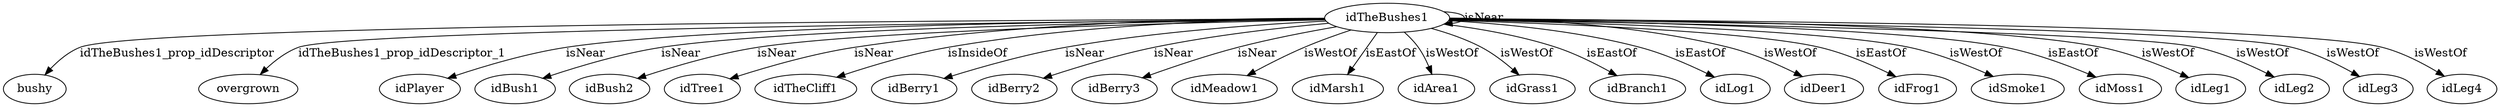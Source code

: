 digraph  {
idTheBushes1 [node_type=entity_node];
bushy [node_type=property_node];
overgrown [node_type=property_node];
idPlayer [node_type=entity_node];
idBush1 [node_type=entity_node];
idBush2 [node_type=entity_node];
idTree1 [node_type=entity_node];
idTheCliff1 [node_type=entity_node];
idBerry1 [node_type=entity_node];
idBerry2 [node_type=entity_node];
idBerry3 [node_type=entity_node];
idMeadow1 [node_type=entity_node];
idMarsh1 [node_type=entity_node];
idArea1 [node_type=entity_node];
idGrass1 [node_type=entity_node];
idBranch1 [node_type=entity_node];
idLog1 [node_type=entity_node];
idDeer1 [node_type=entity_node];
idFrog1 [node_type=entity_node];
idSmoke1 [node_type=entity_node];
idMoss1 [node_type=entity_node];
idLeg1 [node_type=entity_node];
idLeg2 [node_type=entity_node];
idLeg3 [node_type=entity_node];
idLeg4 [node_type=entity_node];
idTheBushes1 -> bushy  [edge_type=property, label=idTheBushes1_prop_idDescriptor];
idTheBushes1 -> overgrown  [edge_type=property, label=idTheBushes1_prop_idDescriptor_1];
idTheBushes1 -> idPlayer  [edge_type=relationship, label=isNear];
idTheBushes1 -> idBush1  [edge_type=relationship, label=isNear];
idTheBushes1 -> idBush2  [edge_type=relationship, label=isNear];
idTheBushes1 -> idTree1  [edge_type=relationship, label=isNear];
idTheBushes1 -> idTheCliff1  [edge_type=relationship, label=isInsideOf];
idTheBushes1 -> idBerry1  [edge_type=relationship, label=isNear];
idTheBushes1 -> idBerry2  [edge_type=relationship, label=isNear];
idTheBushes1 -> idBerry3  [edge_type=relationship, label=isNear];
idTheBushes1 -> idTheBushes1  [edge_type=relationship, label=isNear];
idTheBushes1 -> idMeadow1  [edge_type=relationship, label=isWestOf];
idTheBushes1 -> idMarsh1  [edge_type=relationship, label=isEastOf];
idTheBushes1 -> idArea1  [edge_type=relationship, label=isWestOf];
idTheBushes1 -> idGrass1  [edge_type=relationship, label=isWestOf];
idTheBushes1 -> idBranch1  [edge_type=relationship, label=isEastOf];
idTheBushes1 -> idLog1  [edge_type=relationship, label=isEastOf];
idTheBushes1 -> idDeer1  [edge_type=relationship, label=isWestOf];
idTheBushes1 -> idFrog1  [edge_type=relationship, label=isEastOf];
idTheBushes1 -> idSmoke1  [edge_type=relationship, label=isWestOf];
idTheBushes1 -> idMoss1  [edge_type=relationship, label=isEastOf];
idTheBushes1 -> idLeg1  [edge_type=relationship, label=isWestOf];
idTheBushes1 -> idLeg2  [edge_type=relationship, label=isWestOf];
idTheBushes1 -> idLeg3  [edge_type=relationship, label=isWestOf];
idTheBushes1 -> idLeg4  [edge_type=relationship, label=isWestOf];
}

